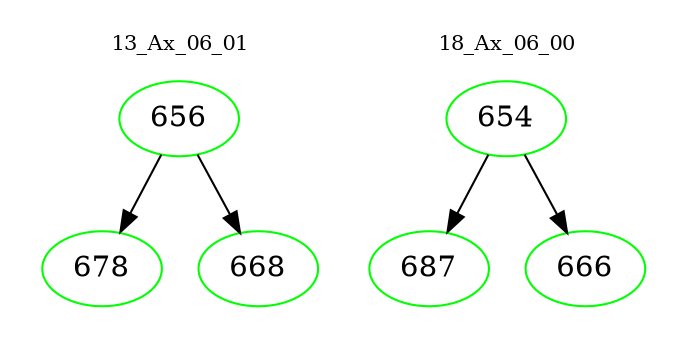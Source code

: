 digraph{
subgraph cluster_0 {
color = white
label = "13_Ax_06_01";
fontsize=10;
T0_656 [label="656", color="green"]
T0_656 -> T0_678 [color="black"]
T0_678 [label="678", color="green"]
T0_656 -> T0_668 [color="black"]
T0_668 [label="668", color="green"]
}
subgraph cluster_1 {
color = white
label = "18_Ax_06_00";
fontsize=10;
T1_654 [label="654", color="green"]
T1_654 -> T1_687 [color="black"]
T1_687 [label="687", color="green"]
T1_654 -> T1_666 [color="black"]
T1_666 [label="666", color="green"]
}
}
